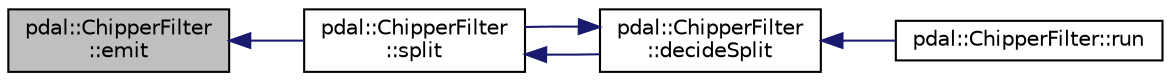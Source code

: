 digraph "pdal::ChipperFilter::emit"
{
  edge [fontname="Helvetica",fontsize="10",labelfontname="Helvetica",labelfontsize="10"];
  node [fontname="Helvetica",fontsize="10",shape=record];
  rankdir="LR";
  Node1 [label="pdal::ChipperFilter\l::emit",height=0.2,width=0.4,color="black", fillcolor="grey75", style="filled", fontcolor="black"];
  Node1 -> Node2 [dir="back",color="midnightblue",fontsize="10",style="solid",fontname="Helvetica"];
  Node2 [label="pdal::ChipperFilter\l::split",height=0.2,width=0.4,color="black", fillcolor="white", style="filled",URL="$classpdal_1_1ChipperFilter.html#a4c34574dabcee8689ffe7453e733f37f"];
  Node2 -> Node3 [dir="back",color="midnightblue",fontsize="10",style="solid",fontname="Helvetica"];
  Node3 [label="pdal::ChipperFilter\l::decideSplit",height=0.2,width=0.4,color="black", fillcolor="white", style="filled",URL="$classpdal_1_1ChipperFilter.html#abf09559144bec3797e0ef514834d2ef8"];
  Node3 -> Node4 [dir="back",color="midnightblue",fontsize="10",style="solid",fontname="Helvetica"];
  Node4 [label="pdal::ChipperFilter::run",height=0.2,width=0.4,color="black", fillcolor="white", style="filled",URL="$classpdal_1_1ChipperFilter.html#a0113fc2682081f18265c2921a9e64d43"];
  Node3 -> Node2 [dir="back",color="midnightblue",fontsize="10",style="solid",fontname="Helvetica"];
}
